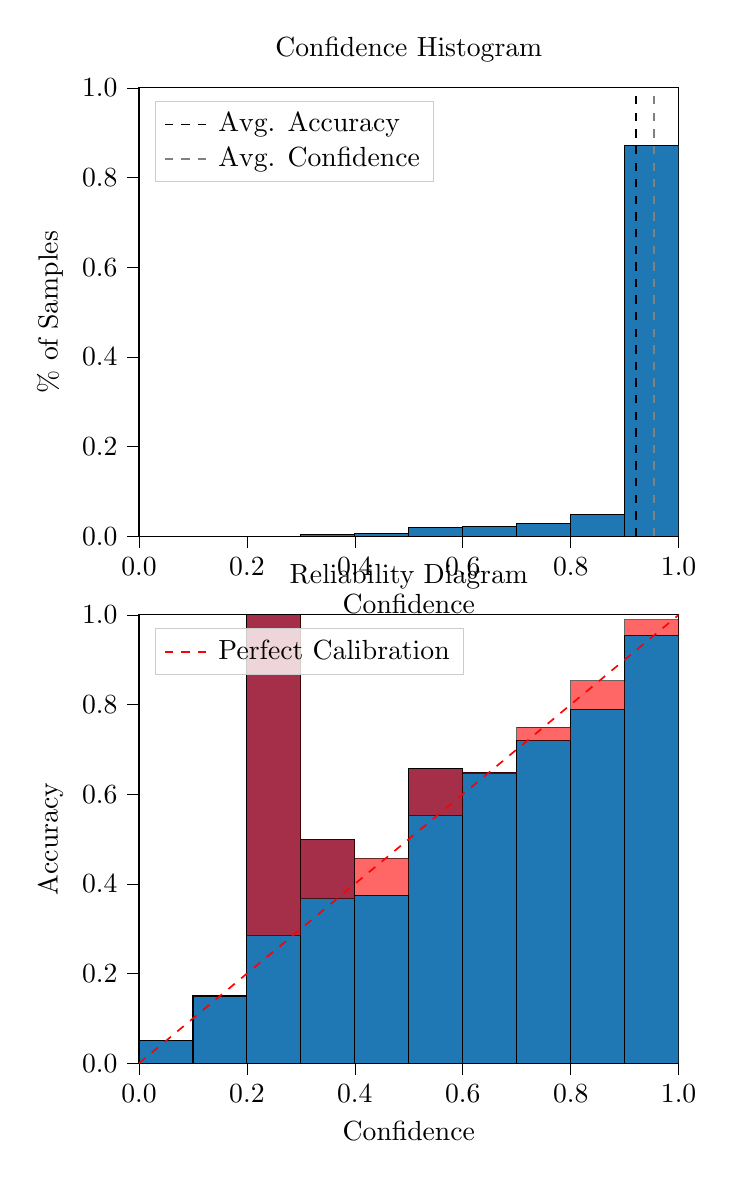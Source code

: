 % This file was created by tikzplotlib v0.9.8.
\begin{tikzpicture}

\definecolor{color0}{rgb}{0.122,0.467,0.706}

\begin{groupplot}[group style={group size=1 by 2}]
\nextgroupplot[
legend cell align={left},
legend style={
  fill opacity=0.8,
  draw opacity=1,
  text opacity=1,
  at={(0.03,0.97)},
  anchor=north west,
  draw=white!80!black
},
tick align=outside,
tick pos=left,
title={Confidence Histogram},
x grid style={white!69.02!black},
xlabel={Confidence},
xmin=0, xmax=1,
xtick style={color=black},
xtick={0,0.2,0.4,0.6,0.8,1},
xticklabels={0.0,0.2,0.4,0.6,0.8,1.0},
y grid style={white!69.02!black},
ylabel={\% of Samples},
ymin=0, ymax=1,
ytick style={color=black},
ytick={0,0.2,0.4,0.6,0.8,1},
yticklabels={0.0,0.2,0.4,0.6,0.8,1.0}
]
\draw[draw=black,fill=color0] (axis cs:-6.939e-18,0) rectangle (axis cs:0.1,0);
\draw[draw=black,fill=color0] (axis cs:0.1,0) rectangle (axis cs:0.2,0);
\draw[draw=black,fill=color0] (axis cs:0.2,0) rectangle (axis cs:0.3,0.0);
\draw[draw=black,fill=color0] (axis cs:0.3,0) rectangle (axis cs:0.4,0.003);
\draw[draw=black,fill=color0] (axis cs:0.4,0) rectangle (axis cs:0.5,0.007);
\draw[draw=black,fill=color0] (axis cs:0.5,0) rectangle (axis cs:0.6,0.02);
\draw[draw=black,fill=color0] (axis cs:0.6,0) rectangle (axis cs:0.7,0.022);
\draw[draw=black,fill=color0] (axis cs:0.7,0) rectangle (axis cs:0.8,0.028);
\draw[draw=black,fill=color0] (axis cs:0.8,0) rectangle (axis cs:0.9,0.049);
\draw[draw=black,fill=color0] (axis cs:0.9,0) rectangle (axis cs:1,0.871);
\addplot [semithick, black, dashed]
table {%
0.921 0
0.921 1
};
\addlegendentry{Avg. Accuracy}
\addplot [semithick, white!50.196!black, dashed]
table {%
0.954 0
0.954 1
};
\addlegendentry{Avg. Confidence}

\nextgroupplot[
legend cell align={left},
legend style={
  fill opacity=0.8,
  draw opacity=1,
  text opacity=1,
  at={(0.03,0.97)},
  anchor=north west,
  draw=white!80!black
},
tick align=outside,
tick pos=left,
title={Reliability Diagram},
x grid style={white!69.02!black},
xlabel={Confidence},
xmin=0, xmax=1,
xtick style={color=black},
xtick={0,0.2,0.4,0.6,0.8,1},
xticklabels={0.0,0.2,0.4,0.6,0.8,1.0},
y grid style={white!69.02!black},
ylabel={Accuracy},
ymin=0, ymax=1,
ytick style={color=black},
ytick={0,0.2,0.4,0.6,0.8,1},
yticklabels={0.0,0.2,0.4,0.6,0.8,1.0}
]
\draw[draw=black,fill=color0] (axis cs:-6.939e-18,0) rectangle (axis cs:0.1,0.05);
\draw[draw=black,fill=color0] (axis cs:0.1,0) rectangle (axis cs:0.2,0.15);
\draw[draw=black,fill=color0] (axis cs:0.2,0) rectangle (axis cs:0.3,1);
\draw[draw=black,fill=color0] (axis cs:0.3,0) rectangle (axis cs:0.4,0.5);
\draw[draw=black,fill=color0] (axis cs:0.4,0) rectangle (axis cs:0.5,0.375);
\draw[draw=black,fill=color0] (axis cs:0.5,0) rectangle (axis cs:0.6,0.657);
\draw[draw=black,fill=color0] (axis cs:0.6,0) rectangle (axis cs:0.7,0.649);
\draw[draw=black,fill=color0] (axis cs:0.7,0) rectangle (axis cs:0.8,0.719);
\draw[draw=black,fill=color0] (axis cs:0.8,0) rectangle (axis cs:0.9,0.789);
\draw[draw=black,fill=color0] (axis cs:0.9,0) rectangle (axis cs:1,0.954);
\draw[draw=black,fill=red,opacity=0.6] (axis cs:-6.939e-18,0.05) rectangle (axis cs:0.1,0.05);
\draw[draw=black,fill=red,opacity=0.6] (axis cs:0.1,0.15) rectangle (axis cs:0.2,0.15);
\draw[draw=black,fill=red,opacity=0.6] (axis cs:0.2,1) rectangle (axis cs:0.3,0.284);
\draw[draw=black,fill=red,opacity=0.6] (axis cs:0.3,0.5) rectangle (axis cs:0.4,0.367);
\draw[draw=black,fill=red,opacity=0.6] (axis cs:0.4,0.375) rectangle (axis cs:0.5,0.457);
\draw[draw=black,fill=red,opacity=0.6] (axis cs:0.5,0.657) rectangle (axis cs:0.6,0.552);
\draw[draw=black,fill=red,opacity=0.6] (axis cs:0.6,0.649) rectangle (axis cs:0.7,0.646);
\draw[draw=black,fill=red,opacity=0.6] (axis cs:0.7,0.719) rectangle (axis cs:0.8,0.749);
\draw[draw=black,fill=red,opacity=0.6] (axis cs:0.8,0.789) rectangle (axis cs:0.9,0.853);
\draw[draw=black,fill=red,opacity=0.6] (axis cs:0.9,0.954) rectangle (axis cs:1,0.989);
\addplot [semithick, red, dashed]
table {%
0 0
1 1
};
\addlegendentry{Perfect Calibration}
\end{groupplot}

\end{tikzpicture}
